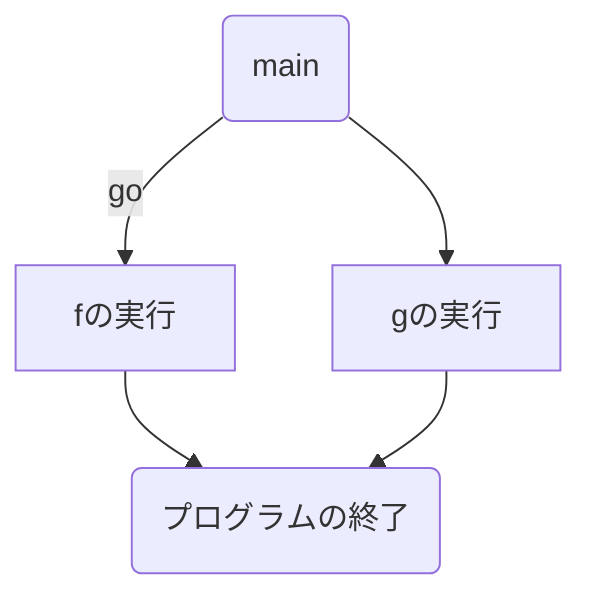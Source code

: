 graph TD
  main(main)
	f[fの実行]
	g[gの実行]
  exit(プログラムの終了)
	main-->|go|f
	main-->g
	f-->exit
	g-->exit